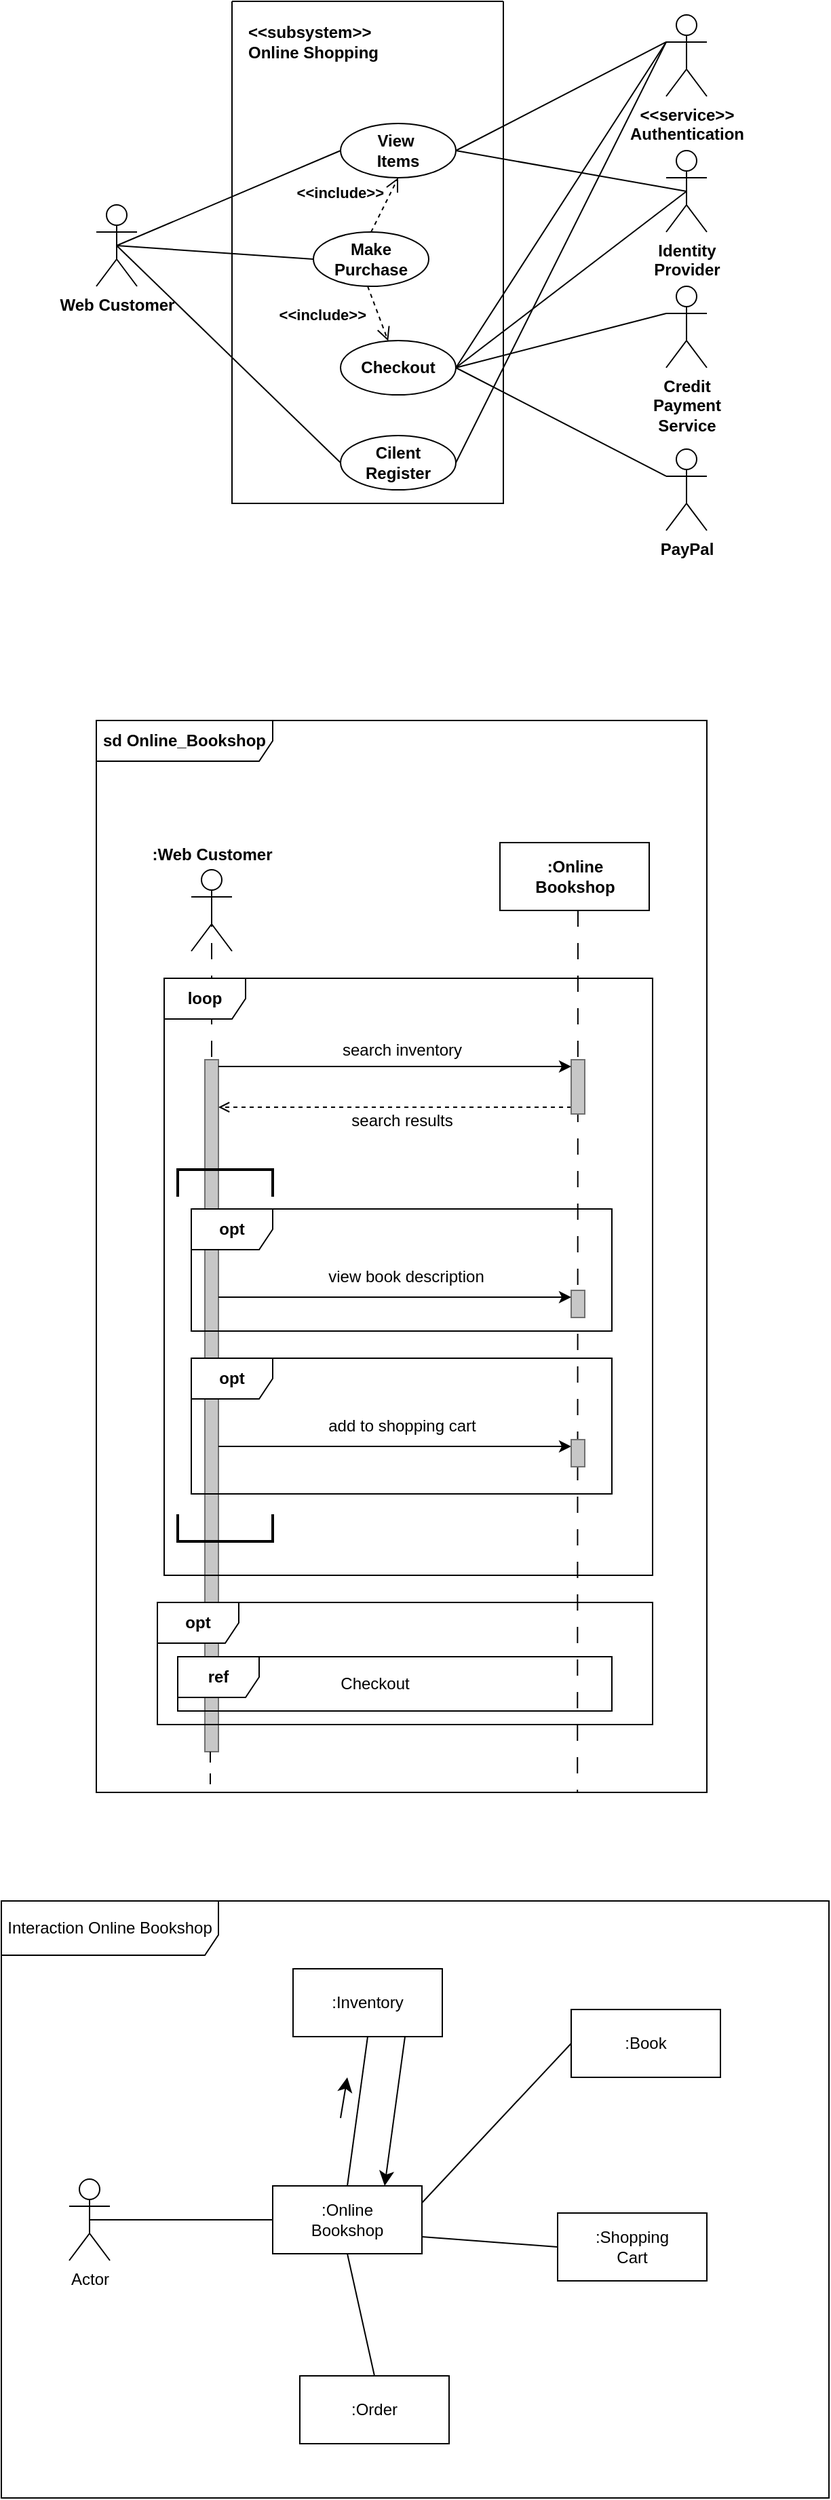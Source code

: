 <mxfile version="26.0.13">
  <diagram name="Page-1" id="H0rDLsU-wOUSjI3hdAkp">
    <mxGraphModel dx="426" dy="597" grid="1" gridSize="10" guides="1" tooltips="1" connect="1" arrows="1" fold="1" page="1" pageScale="1" pageWidth="850" pageHeight="1100" math="0" shadow="0">
      <root>
        <mxCell id="0" />
        <mxCell id="1" parent="0" />
        <mxCell id="og70pVgHu5Zfc5NhU_nn-47" style="edgeStyle=orthogonalEdgeStyle;rounded=0;orthogonalLoop=1;jettySize=auto;html=1;entryX=0.788;entryY=1.008;entryDx=0;entryDy=0;entryPerimeter=0;dashed=1;dashPattern=12 12;endArrow=none;startFill=0;" parent="1" edge="1">
          <mxGeometry relative="1" as="geometry">
            <mxPoint x="485" y="790" as="sourcePoint" />
            <Array as="points">
              <mxPoint x="485" y="790" />
            </Array>
            <mxPoint x="484.6" y="1440.0" as="targetPoint" />
          </mxGeometry>
        </mxCell>
        <mxCell id="4tvnyepkkas8dozfE3rJ-2" value="Web Customer" style="shape=umlActor;verticalLabelPosition=bottom;verticalAlign=top;html=1;outlineConnect=0;fontStyle=1" parent="1" vertex="1">
          <mxGeometry x="130" y="270" width="30" height="60" as="geometry" />
        </mxCell>
        <mxCell id="4tvnyepkkas8dozfE3rJ-14" value="" style="endArrow=none;html=1;rounded=0;entryX=0;entryY=0.5;entryDx=0;entryDy=0;exitX=0.5;exitY=0.5;exitDx=0;exitDy=0;exitPerimeter=0;fontStyle=1" parent="1" source="4tvnyepkkas8dozfE3rJ-2" target="og70pVgHu5Zfc5NhU_nn-10" edge="1">
          <mxGeometry width="50" height="50" relative="1" as="geometry">
            <mxPoint x="190" y="270" as="sourcePoint" />
            <mxPoint x="300" y="230" as="targetPoint" />
          </mxGeometry>
        </mxCell>
        <mxCell id="4tvnyepkkas8dozfE3rJ-15" value="" style="endArrow=none;html=1;rounded=0;entryX=0;entryY=0.5;entryDx=0;entryDy=0;exitX=0.5;exitY=0.5;exitDx=0;exitDy=0;exitPerimeter=0;fontStyle=1" parent="1" source="4tvnyepkkas8dozfE3rJ-2" target="og70pVgHu5Zfc5NhU_nn-11" edge="1">
          <mxGeometry width="50" height="50" relative="1" as="geometry">
            <mxPoint x="130" y="290" as="sourcePoint" />
            <mxPoint x="280" y="310" as="targetPoint" />
          </mxGeometry>
        </mxCell>
        <mxCell id="4tvnyepkkas8dozfE3rJ-17" value="" style="endArrow=none;html=1;rounded=0;exitX=0.5;exitY=0.5;exitDx=0;exitDy=0;exitPerimeter=0;fontStyle=1;entryX=0;entryY=0.5;entryDx=0;entryDy=0;entryPerimeter=0;" parent="1" source="4tvnyepkkas8dozfE3rJ-2" target="og70pVgHu5Zfc5NhU_nn-13" edge="1">
          <mxGeometry width="50" height="50" relative="1" as="geometry">
            <mxPoint x="190" y="270" as="sourcePoint" />
            <mxPoint x="290" y="460" as="targetPoint" />
          </mxGeometry>
        </mxCell>
        <mxCell id="4tvnyepkkas8dozfE3rJ-24" value="&amp;lt;&amp;lt;service&amp;gt;&amp;gt;&lt;div&gt;Authentication&lt;/div&gt;" style="shape=umlActor;verticalLabelPosition=bottom;verticalAlign=top;html=1;fontStyle=1" parent="1" vertex="1">
          <mxGeometry x="550" y="130" width="30" height="60" as="geometry" />
        </mxCell>
        <mxCell id="4tvnyepkkas8dozfE3rJ-25" value="" style="endArrow=none;html=1;rounded=0;exitX=1;exitY=0.5;exitDx=0;exitDy=0;entryX=0;entryY=0.333;entryDx=0;entryDy=0;entryPerimeter=0;fontStyle=1" parent="1" source="og70pVgHu5Zfc5NhU_nn-10" target="4tvnyepkkas8dozfE3rJ-24" edge="1">
          <mxGeometry width="50" height="50" relative="1" as="geometry">
            <mxPoint x="385" y="230" as="sourcePoint" />
            <mxPoint x="500" y="300" as="targetPoint" />
          </mxGeometry>
        </mxCell>
        <mxCell id="4tvnyepkkas8dozfE3rJ-26" value="" style="endArrow=none;html=1;rounded=0;exitX=1;exitY=0.5;exitDx=0;exitDy=0;entryX=0;entryY=0.333;entryDx=0;entryDy=0;entryPerimeter=0;fontStyle=1" parent="1" source="og70pVgHu5Zfc5NhU_nn-12" target="4tvnyepkkas8dozfE3rJ-24" edge="1">
          <mxGeometry width="50" height="50" relative="1" as="geometry">
            <mxPoint x="385" y="390" as="sourcePoint" />
            <mxPoint x="500" y="300" as="targetPoint" />
          </mxGeometry>
        </mxCell>
        <mxCell id="4tvnyepkkas8dozfE3rJ-27" value="" style="endArrow=none;html=1;rounded=0;exitX=1;exitY=0.5;exitDx=0;exitDy=0;entryX=0;entryY=0.333;entryDx=0;entryDy=0;entryPerimeter=0;fontStyle=1;exitPerimeter=0;" parent="1" source="og70pVgHu5Zfc5NhU_nn-13" target="4tvnyepkkas8dozfE3rJ-24" edge="1">
          <mxGeometry width="50" height="50" relative="1" as="geometry">
            <mxPoint x="385" y="460" as="sourcePoint" />
            <mxPoint x="500" y="300" as="targetPoint" />
          </mxGeometry>
        </mxCell>
        <mxCell id="4tvnyepkkas8dozfE3rJ-28" value="Identity&lt;div&gt;Provider&lt;/div&gt;" style="shape=umlActor;verticalLabelPosition=bottom;verticalAlign=top;html=1;fontStyle=1" parent="1" vertex="1">
          <mxGeometry x="550" y="230" width="30" height="60" as="geometry" />
        </mxCell>
        <mxCell id="4tvnyepkkas8dozfE3rJ-29" value="Credit&lt;div&gt;Payment&lt;/div&gt;&lt;div&gt;Service&lt;/div&gt;" style="shape=umlActor;verticalLabelPosition=bottom;verticalAlign=top;html=1;fontStyle=1" parent="1" vertex="1">
          <mxGeometry x="550" y="330" width="30" height="60" as="geometry" />
        </mxCell>
        <mxCell id="4tvnyepkkas8dozfE3rJ-30" value="PayPal" style="shape=umlActor;verticalLabelPosition=bottom;verticalAlign=top;html=1;fontStyle=1" parent="1" vertex="1">
          <mxGeometry x="550" y="450" width="30" height="60" as="geometry" />
        </mxCell>
        <mxCell id="og70pVgHu5Zfc5NhU_nn-1" value="" style="swimlane;startSize=0;" parent="1" vertex="1">
          <mxGeometry x="230" y="120" width="200" height="370" as="geometry">
            <mxRectangle x="230" y="140" width="50" height="40" as="alternateBounds" />
          </mxGeometry>
        </mxCell>
        <mxCell id="og70pVgHu5Zfc5NhU_nn-16" value="" style="group" parent="og70pVgHu5Zfc5NhU_nn-1" vertex="1" connectable="0">
          <mxGeometry x="60" y="90" width="105" height="270" as="geometry" />
        </mxCell>
        <mxCell id="og70pVgHu5Zfc5NhU_nn-10" value="View&amp;nbsp;&lt;div&gt;Items&lt;/div&gt;" style="ellipse;whiteSpace=wrap;html=1;fontStyle=1" parent="og70pVgHu5Zfc5NhU_nn-16" vertex="1">
          <mxGeometry x="20" width="85" height="40" as="geometry" />
        </mxCell>
        <mxCell id="og70pVgHu5Zfc5NhU_nn-11" value="Make&lt;div&gt;Purchase&lt;/div&gt;" style="ellipse;whiteSpace=wrap;html=1;fontStyle=1" parent="og70pVgHu5Zfc5NhU_nn-16" vertex="1">
          <mxGeometry y="80" width="85" height="40" as="geometry" />
        </mxCell>
        <mxCell id="og70pVgHu5Zfc5NhU_nn-12" value="Checkout" style="ellipse;whiteSpace=wrap;html=1;fontStyle=1" parent="og70pVgHu5Zfc5NhU_nn-16" vertex="1">
          <mxGeometry x="20" y="160" width="85" height="40" as="geometry" />
        </mxCell>
        <mxCell id="og70pVgHu5Zfc5NhU_nn-13" value="Cilent&lt;div&gt;Register&lt;/div&gt;" style="ellipse;whiteSpace=wrap;html=1;fontStyle=1" parent="og70pVgHu5Zfc5NhU_nn-16" vertex="1">
          <mxGeometry x="20" y="230" width="85" height="40" as="geometry" />
        </mxCell>
        <mxCell id="og70pVgHu5Zfc5NhU_nn-14" value="&amp;lt;&amp;lt;include&amp;gt;&amp;gt;" style="html=1;verticalAlign=bottom;endArrow=open;dashed=1;endSize=8;curved=0;rounded=0;entryX=0.5;entryY=1;entryDx=0;entryDy=0;exitX=0.5;exitY=0;exitDx=0;exitDy=0;align=right;fontStyle=1" parent="og70pVgHu5Zfc5NhU_nn-16" source="og70pVgHu5Zfc5NhU_nn-11" target="og70pVgHu5Zfc5NhU_nn-10" edge="1">
          <mxGeometry relative="1" as="geometry">
            <mxPoint x="40" y="120" as="sourcePoint" />
            <mxPoint x="-40" y="120" as="targetPoint" />
          </mxGeometry>
        </mxCell>
        <mxCell id="og70pVgHu5Zfc5NhU_nn-15" value="&amp;lt;&amp;lt;include&amp;gt;&amp;gt;" style="html=1;verticalAlign=bottom;endArrow=open;dashed=1;endSize=8;curved=0;rounded=0;align=right;fontStyle=1" parent="og70pVgHu5Zfc5NhU_nn-16" target="og70pVgHu5Zfc5NhU_nn-12" edge="1">
          <mxGeometry x="0.303" y="-11" relative="1" as="geometry">
            <mxPoint x="40" y="120" as="sourcePoint" />
            <mxPoint x="-40" y="120" as="targetPoint" />
            <mxPoint as="offset" />
          </mxGeometry>
        </mxCell>
        <mxCell id="og70pVgHu5Zfc5NhU_nn-17" value="&amp;lt;&amp;lt;subsystem&amp;gt;&amp;gt;&lt;div&gt;Online Shopping&lt;/div&gt;" style="text;html=1;align=left;verticalAlign=middle;resizable=0;points=[];autosize=1;strokeColor=none;fillColor=none;fontStyle=1" parent="og70pVgHu5Zfc5NhU_nn-1" vertex="1">
          <mxGeometry x="10" y="10" width="110" height="40" as="geometry" />
        </mxCell>
        <mxCell id="og70pVgHu5Zfc5NhU_nn-18" value="" style="endArrow=none;html=1;rounded=0;exitX=1;exitY=0.5;exitDx=0;exitDy=0;entryX=0.5;entryY=0.5;entryDx=0;entryDy=0;entryPerimeter=0;" parent="1" source="og70pVgHu5Zfc5NhU_nn-10" target="4tvnyepkkas8dozfE3rJ-28" edge="1">
          <mxGeometry width="50" height="50" relative="1" as="geometry">
            <mxPoint x="450" y="360" as="sourcePoint" />
            <mxPoint x="500" y="310" as="targetPoint" />
          </mxGeometry>
        </mxCell>
        <mxCell id="og70pVgHu5Zfc5NhU_nn-19" value="" style="endArrow=none;html=1;rounded=0;exitX=1;exitY=0.5;exitDx=0;exitDy=0;entryX=0.5;entryY=0.5;entryDx=0;entryDy=0;entryPerimeter=0;" parent="1" source="og70pVgHu5Zfc5NhU_nn-12" target="4tvnyepkkas8dozfE3rJ-28" edge="1">
          <mxGeometry width="50" height="50" relative="1" as="geometry">
            <mxPoint x="450" y="360" as="sourcePoint" />
            <mxPoint x="500" y="310" as="targetPoint" />
          </mxGeometry>
        </mxCell>
        <mxCell id="og70pVgHu5Zfc5NhU_nn-20" value="" style="endArrow=none;html=1;rounded=0;exitX=1;exitY=0.5;exitDx=0;exitDy=0;entryX=0;entryY=0.333;entryDx=0;entryDy=0;entryPerimeter=0;" parent="1" source="og70pVgHu5Zfc5NhU_nn-12" target="4tvnyepkkas8dozfE3rJ-29" edge="1">
          <mxGeometry width="50" height="50" relative="1" as="geometry">
            <mxPoint x="450" y="360" as="sourcePoint" />
            <mxPoint x="540" y="360" as="targetPoint" />
          </mxGeometry>
        </mxCell>
        <mxCell id="og70pVgHu5Zfc5NhU_nn-21" value="" style="endArrow=none;html=1;rounded=0;exitX=1;exitY=0.5;exitDx=0;exitDy=0;entryX=0;entryY=0.333;entryDx=0;entryDy=0;entryPerimeter=0;" parent="1" source="og70pVgHu5Zfc5NhU_nn-12" target="4tvnyepkkas8dozfE3rJ-30" edge="1">
          <mxGeometry width="50" height="50" relative="1" as="geometry">
            <mxPoint x="450" y="360" as="sourcePoint" />
            <mxPoint x="500" y="310" as="targetPoint" />
          </mxGeometry>
        </mxCell>
        <mxCell id="og70pVgHu5Zfc5NhU_nn-22" value="sd Online_Bookshop" style="shape=umlFrame;whiteSpace=wrap;html=1;pointerEvents=0;width=130;height=30;fontStyle=1" parent="1" vertex="1">
          <mxGeometry x="130" y="650" width="450" height="790" as="geometry" />
        </mxCell>
        <mxCell id="og70pVgHu5Zfc5NhU_nn-23" style="edgeStyle=orthogonalEdgeStyle;rounded=0;orthogonalLoop=1;jettySize=auto;html=1;exitX=0.5;exitY=0.5;exitDx=0;exitDy=0;exitPerimeter=0;endArrow=none;startFill=0;dashed=1;dashPattern=12 12;fontStyle=1" parent="1" source="og70pVgHu5Zfc5NhU_nn-24" target="og70pVgHu5Zfc5NhU_nn-25" edge="1">
          <mxGeometry relative="1" as="geometry">
            <Array as="points">
              <mxPoint x="215" y="940" />
              <mxPoint x="215" y="940" />
            </Array>
          </mxGeometry>
        </mxCell>
        <mxCell id="og70pVgHu5Zfc5NhU_nn-24" value=":Web Customer" style="shape=umlActor;verticalLabelPosition=bottom;verticalAlign=top;html=1;spacingTop=-85;fontStyle=1" parent="1" vertex="1">
          <mxGeometry x="200" y="760" width="30" height="60" as="geometry" />
        </mxCell>
        <mxCell id="og70pVgHu5Zfc5NhU_nn-25" value="" style="html=1;points=[[0,0,0,0,5],[0,1,0,0,-5],[1,0,0,0,5],[1,1,0,0,-5]];perimeter=orthogonalPerimeter;outlineConnect=0;targetShapes=umlLifeline;portConstraint=eastwest;newEdgeStyle={&quot;curved&quot;:0,&quot;rounded&quot;:0};fillColor=light-dark(#c7c7c7, #ededed);strokeColor=light-dark(#707070, #ededed);fontStyle=1" parent="1" vertex="1">
          <mxGeometry x="210" y="900" width="10" height="510" as="geometry" />
        </mxCell>
        <mxCell id="og70pVgHu5Zfc5NhU_nn-26" value="loop" style="shape=umlFrame;whiteSpace=wrap;html=1;pointerEvents=0;fontStyle=1" parent="1" vertex="1">
          <mxGeometry x="180" y="840" width="360" height="440" as="geometry" />
        </mxCell>
        <mxCell id="og70pVgHu5Zfc5NhU_nn-27" value="" style="html=1;verticalAlign=bottom;endArrow=none;dashed=1;endSize=8;curved=0;rounded=0;startFill=0;dashPattern=8 8;fontStyle=1" parent="1" source="og70pVgHu5Zfc5NhU_nn-25" edge="1">
          <mxGeometry x="-0.276" y="16" relative="1" as="geometry">
            <mxPoint x="220" y="1419.999" as="sourcePoint" />
            <mxPoint x="214" y="1440" as="targetPoint" />
            <mxPoint as="offset" />
          </mxGeometry>
        </mxCell>
        <mxCell id="og70pVgHu5Zfc5NhU_nn-28" value="opt" style="shape=umlFrame;whiteSpace=wrap;html=1;pointerEvents=0;fontStyle=1" parent="1" vertex="1">
          <mxGeometry x="200" y="1010" width="310" height="90" as="geometry" />
        </mxCell>
        <mxCell id="og70pVgHu5Zfc5NhU_nn-29" value="opt" style="shape=umlFrame;whiteSpace=wrap;html=1;pointerEvents=0;fontStyle=1" parent="1" vertex="1">
          <mxGeometry x="200" y="1120" width="310" height="100" as="geometry" />
        </mxCell>
        <mxCell id="og70pVgHu5Zfc5NhU_nn-30" value="opt" style="shape=umlFrame;whiteSpace=wrap;html=1;pointerEvents=0;fontStyle=1" parent="1" vertex="1">
          <mxGeometry x="175" y="1300" width="365" height="90" as="geometry" />
        </mxCell>
        <mxCell id="og70pVgHu5Zfc5NhU_nn-32" value="Checkout" style="text;html=1;align=center;verticalAlign=middle;resizable=0;points=[];autosize=1;strokeColor=none;fillColor=none;" parent="1" vertex="1">
          <mxGeometry x="300" y="1345" width="70" height="30" as="geometry" />
        </mxCell>
        <mxCell id="og70pVgHu5Zfc5NhU_nn-33" value=":Online&lt;div&gt;Bookshop&lt;/div&gt;" style="html=1;whiteSpace=wrap;fontStyle=1" parent="1" vertex="1">
          <mxGeometry x="427.5" y="740" width="110" height="50" as="geometry" />
        </mxCell>
        <mxCell id="og70pVgHu5Zfc5NhU_nn-34" style="edgeStyle=orthogonalEdgeStyle;rounded=0;orthogonalLoop=1;jettySize=auto;html=1;curved=0;exitX=0;exitY=1;exitDx=0;exitDy=-5;exitPerimeter=0;dashed=1;endArrow=open;endFill=0;" parent="1" source="og70pVgHu5Zfc5NhU_nn-35" target="og70pVgHu5Zfc5NhU_nn-25" edge="1">
          <mxGeometry relative="1" as="geometry">
            <Array as="points">
              <mxPoint x="290" y="935" />
              <mxPoint x="290" y="935" />
            </Array>
          </mxGeometry>
        </mxCell>
        <mxCell id="og70pVgHu5Zfc5NhU_nn-35" value="" style="html=1;points=[[0,0,0,0,5],[0,1,0,0,-5],[1,0,0,0,5],[1,1,0,0,-5]];perimeter=orthogonalPerimeter;outlineConnect=0;targetShapes=umlLifeline;portConstraint=eastwest;newEdgeStyle={&quot;curved&quot;:0,&quot;rounded&quot;:0};fillColor=light-dark(#c7c7c7, #ededed);strokeColor=light-dark(#707070, #ededed);" parent="1" vertex="1">
          <mxGeometry x="480" y="900" width="10" height="40" as="geometry" />
        </mxCell>
        <mxCell id="og70pVgHu5Zfc5NhU_nn-36" style="edgeStyle=orthogonalEdgeStyle;rounded=0;orthogonalLoop=1;jettySize=auto;html=1;curved=0;exitX=1;exitY=0;exitDx=0;exitDy=5;exitPerimeter=0;entryX=0;entryY=0;entryDx=0;entryDy=5;entryPerimeter=0;" parent="1" source="og70pVgHu5Zfc5NhU_nn-25" target="og70pVgHu5Zfc5NhU_nn-35" edge="1">
          <mxGeometry relative="1" as="geometry" />
        </mxCell>
        <mxCell id="og70pVgHu5Zfc5NhU_nn-37" value="search inventory" style="text;html=1;align=center;verticalAlign=middle;resizable=0;points=[];autosize=1;strokeColor=none;fillColor=none;" parent="1" vertex="1">
          <mxGeometry x="300" y="878" width="110" height="30" as="geometry" />
        </mxCell>
        <mxCell id="og70pVgHu5Zfc5NhU_nn-38" value="search results" style="text;html=1;align=center;verticalAlign=middle;resizable=0;points=[];autosize=1;strokeColor=none;fillColor=none;" parent="1" vertex="1">
          <mxGeometry x="305" y="930" width="100" height="30" as="geometry" />
        </mxCell>
        <mxCell id="og70pVgHu5Zfc5NhU_nn-39" value="" style="strokeWidth=2;html=1;shape=mxgraph.flowchart.annotation_1;align=left;pointerEvents=1;rotation=90;" parent="1" vertex="1">
          <mxGeometry x="215" y="956" width="20" height="70" as="geometry" />
        </mxCell>
        <mxCell id="og70pVgHu5Zfc5NhU_nn-40" value="" style="strokeWidth=2;html=1;shape=mxgraph.flowchart.annotation_1;align=left;pointerEvents=1;rotation=-90;" parent="1" vertex="1">
          <mxGeometry x="215" y="1210" width="20" height="70" as="geometry" />
        </mxCell>
        <mxCell id="og70pVgHu5Zfc5NhU_nn-41" value="" style="html=1;points=[[0,0,0,0,5],[0,1,0,0,-5],[1,0,0,0,5],[1,1,0,0,-5]];perimeter=orthogonalPerimeter;outlineConnect=0;targetShapes=umlLifeline;portConstraint=eastwest;newEdgeStyle={&quot;curved&quot;:0,&quot;rounded&quot;:0};fillColor=light-dark(#c7c7c7, #ededed);strokeColor=light-dark(#707070, #ededed);" parent="1" vertex="1">
          <mxGeometry x="480" y="1070" width="10" height="20" as="geometry" />
        </mxCell>
        <mxCell id="og70pVgHu5Zfc5NhU_nn-42" style="edgeStyle=orthogonalEdgeStyle;rounded=0;orthogonalLoop=1;jettySize=auto;html=1;curved=0;exitX=0;exitY=0;exitDx=0;exitDy=5;exitPerimeter=0;endArrow=none;startFill=1;startArrow=classic;" parent="1" source="og70pVgHu5Zfc5NhU_nn-41" target="og70pVgHu5Zfc5NhU_nn-25" edge="1">
          <mxGeometry relative="1" as="geometry">
            <Array as="points">
              <mxPoint x="290" y="1075" />
              <mxPoint x="290" y="1075" />
            </Array>
          </mxGeometry>
        </mxCell>
        <mxCell id="og70pVgHu5Zfc5NhU_nn-43" value="view book description" style="text;html=1;align=center;verticalAlign=middle;resizable=0;points=[];autosize=1;strokeColor=none;fillColor=none;" parent="1" vertex="1">
          <mxGeometry x="287.5" y="1045" width="140" height="30" as="geometry" />
        </mxCell>
        <mxCell id="og70pVgHu5Zfc5NhU_nn-44" style="edgeStyle=orthogonalEdgeStyle;rounded=0;orthogonalLoop=1;jettySize=auto;html=1;curved=0;exitX=0;exitY=0;exitDx=0;exitDy=5;exitPerimeter=0;startArrow=classic;startFill=1;endArrow=none;" parent="1" source="og70pVgHu5Zfc5NhU_nn-45" target="og70pVgHu5Zfc5NhU_nn-25" edge="1">
          <mxGeometry relative="1" as="geometry">
            <Array as="points">
              <mxPoint x="290" y="1185" />
              <mxPoint x="290" y="1185" />
            </Array>
          </mxGeometry>
        </mxCell>
        <mxCell id="og70pVgHu5Zfc5NhU_nn-45" value="" style="html=1;points=[[0,0,0,0,5],[0,1,0,0,-5],[1,0,0,0,5],[1,1,0,0,-5]];perimeter=orthogonalPerimeter;outlineConnect=0;targetShapes=umlLifeline;portConstraint=eastwest;newEdgeStyle={&quot;curved&quot;:0,&quot;rounded&quot;:0};fillColor=light-dark(#c7c7c7, #ededed);strokeColor=light-dark(#707070, #ededed);" parent="1" vertex="1">
          <mxGeometry x="480" y="1180" width="10" height="20" as="geometry" />
        </mxCell>
        <mxCell id="og70pVgHu5Zfc5NhU_nn-46" value="add to shopping cart" style="text;html=1;align=center;verticalAlign=middle;resizable=0;points=[];autosize=1;strokeColor=none;fillColor=none;" parent="1" vertex="1">
          <mxGeometry x="290" y="1155" width="130" height="30" as="geometry" />
        </mxCell>
        <mxCell id="og70pVgHu5Zfc5NhU_nn-31" value="ref" style="shape=umlFrame;whiteSpace=wrap;html=1;pointerEvents=0;fontStyle=1" parent="1" vertex="1">
          <mxGeometry x="190" y="1340" width="320" height="40" as="geometry" />
        </mxCell>
        <mxCell id="vq4ylC8o3hyWoabVCqo9-1" value="Interaction Online Bookshop" style="shape=umlFrame;whiteSpace=wrap;html=1;pointerEvents=0;width=160;height=40;" vertex="1" parent="1">
          <mxGeometry x="60" y="1520" width="610" height="440" as="geometry" />
        </mxCell>
        <mxCell id="vq4ylC8o3hyWoabVCqo9-2" value="Actor" style="shape=umlActor;verticalLabelPosition=bottom;verticalAlign=top;html=1;outlineConnect=0;" vertex="1" parent="1">
          <mxGeometry x="110" y="1725" width="30" height="60" as="geometry" />
        </mxCell>
        <mxCell id="vq4ylC8o3hyWoabVCqo9-3" value=":Online&lt;div&gt;Bookshop&lt;/div&gt;" style="html=1;whiteSpace=wrap;" vertex="1" parent="1">
          <mxGeometry x="260" y="1730" width="110" height="50" as="geometry" />
        </mxCell>
        <mxCell id="vq4ylC8o3hyWoabVCqo9-18" style="edgeStyle=none;curved=1;rounded=0;orthogonalLoop=1;jettySize=auto;html=1;exitX=0.75;exitY=1;exitDx=0;exitDy=0;entryX=0.75;entryY=0;entryDx=0;entryDy=0;fontSize=12;startSize=8;endSize=8;" edge="1" parent="1" source="vq4ylC8o3hyWoabVCqo9-4" target="vq4ylC8o3hyWoabVCqo9-3">
          <mxGeometry relative="1" as="geometry" />
        </mxCell>
        <mxCell id="vq4ylC8o3hyWoabVCqo9-4" value=":Inventory" style="html=1;whiteSpace=wrap;" vertex="1" parent="1">
          <mxGeometry x="275" y="1570" width="110" height="50" as="geometry" />
        </mxCell>
        <mxCell id="vq4ylC8o3hyWoabVCqo9-5" value=":Shopping&lt;div&gt;Cart&lt;/div&gt;" style="html=1;whiteSpace=wrap;" vertex="1" parent="1">
          <mxGeometry x="470" y="1750" width="110" height="50" as="geometry" />
        </mxCell>
        <mxCell id="vq4ylC8o3hyWoabVCqo9-6" value=":Book" style="html=1;whiteSpace=wrap;" vertex="1" parent="1">
          <mxGeometry x="480" y="1600" width="110" height="50" as="geometry" />
        </mxCell>
        <mxCell id="vq4ylC8o3hyWoabVCqo9-7" value=":Order" style="html=1;whiteSpace=wrap;" vertex="1" parent="1">
          <mxGeometry x="280" y="1870" width="110" height="50" as="geometry" />
        </mxCell>
        <mxCell id="vq4ylC8o3hyWoabVCqo9-8" value="" style="endArrow=none;html=1;rounded=0;fontSize=12;startSize=8;endSize=8;curved=1;exitX=0.5;exitY=0.5;exitDx=0;exitDy=0;exitPerimeter=0;entryX=0;entryY=0.5;entryDx=0;entryDy=0;" edge="1" parent="1" source="vq4ylC8o3hyWoabVCqo9-2" target="vq4ylC8o3hyWoabVCqo9-3">
          <mxGeometry width="50" height="50" relative="1" as="geometry">
            <mxPoint x="180" y="1680" as="sourcePoint" />
            <mxPoint x="263" y="1748" as="targetPoint" />
          </mxGeometry>
        </mxCell>
        <mxCell id="vq4ylC8o3hyWoabVCqo9-9" value="" style="endArrow=none;html=1;rounded=0;fontSize=12;startSize=8;endSize=8;curved=1;exitX=0.5;exitY=0;exitDx=0;exitDy=0;entryX=0.5;entryY=1;entryDx=0;entryDy=0;" edge="1" parent="1" source="vq4ylC8o3hyWoabVCqo9-3" target="vq4ylC8o3hyWoabVCqo9-4">
          <mxGeometry width="50" height="50" relative="1" as="geometry">
            <mxPoint x="180" y="1680" as="sourcePoint" />
            <mxPoint x="230" y="1630" as="targetPoint" />
          </mxGeometry>
        </mxCell>
        <mxCell id="vq4ylC8o3hyWoabVCqo9-10" value="" style="endArrow=none;html=1;rounded=0;fontSize=12;startSize=8;endSize=8;curved=1;entryX=0.5;entryY=1;entryDx=0;entryDy=0;exitX=0.5;exitY=0;exitDx=0;exitDy=0;" edge="1" parent="1" source="vq4ylC8o3hyWoabVCqo9-7" target="vq4ylC8o3hyWoabVCqo9-3">
          <mxGeometry width="50" height="50" relative="1" as="geometry">
            <mxPoint x="180" y="1680" as="sourcePoint" />
            <mxPoint x="230" y="1630" as="targetPoint" />
          </mxGeometry>
        </mxCell>
        <mxCell id="vq4ylC8o3hyWoabVCqo9-11" value="" style="endArrow=none;html=1;rounded=0;fontSize=12;startSize=8;endSize=8;curved=1;exitX=1;exitY=0.75;exitDx=0;exitDy=0;entryX=0;entryY=0.5;entryDx=0;entryDy=0;" edge="1" parent="1" source="vq4ylC8o3hyWoabVCqo9-3" target="vq4ylC8o3hyWoabVCqo9-5">
          <mxGeometry width="50" height="50" relative="1" as="geometry">
            <mxPoint x="420" y="1680" as="sourcePoint" />
            <mxPoint x="470" y="1630" as="targetPoint" />
          </mxGeometry>
        </mxCell>
        <mxCell id="vq4ylC8o3hyWoabVCqo9-12" value="" style="endArrow=none;html=1;rounded=0;fontSize=12;startSize=8;endSize=8;curved=1;exitX=1;exitY=0.25;exitDx=0;exitDy=0;entryX=0;entryY=0.5;entryDx=0;entryDy=0;" edge="1" parent="1" source="vq4ylC8o3hyWoabVCqo9-3" target="vq4ylC8o3hyWoabVCqo9-6">
          <mxGeometry width="50" height="50" relative="1" as="geometry">
            <mxPoint x="420" y="1680" as="sourcePoint" />
            <mxPoint x="470" y="1630" as="targetPoint" />
          </mxGeometry>
        </mxCell>
        <mxCell id="vq4ylC8o3hyWoabVCqo9-15" value="" style="edgeStyle=none;orthogonalLoop=1;jettySize=auto;html=1;rounded=0;fontSize=12;startSize=8;endSize=8;curved=1;entryX=0.5;entryY=1;entryDx=0;entryDy=0;" edge="1" parent="1">
          <mxGeometry width="140" relative="1" as="geometry">
            <mxPoint x="310" y="1680" as="sourcePoint" />
            <mxPoint x="315.0" y="1650.0" as="targetPoint" />
            <Array as="points" />
          </mxGeometry>
        </mxCell>
      </root>
    </mxGraphModel>
  </diagram>
</mxfile>

